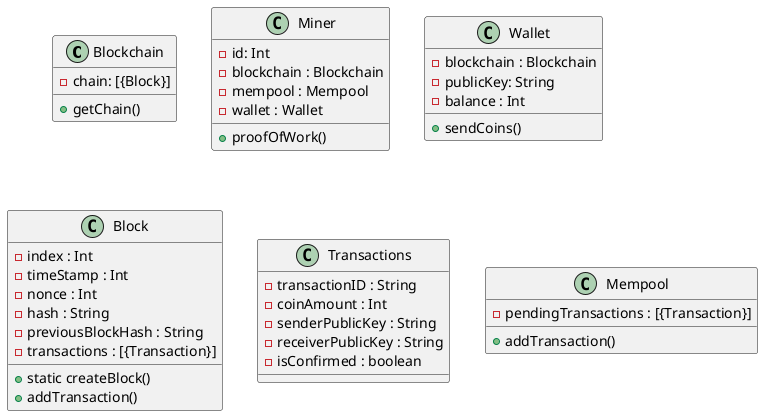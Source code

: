 @startuml blockchainV1 

class Blockchain {
  - chain: [{Block}]
  + getChain()
}

class Miner {
  - id: Int
  - blockchain : Blockchain
  - mempool : Mempool
  - wallet : Wallet
  + proofOfWork()
}

class Wallet  {
  - blockchain : Blockchain
  - publicKey: String
  - balance : Int
  + sendCoins()
}


class Block{
  - index : Int
  - timeStamp : Int
  - nonce : Int
  - hash : String
  - previousBlockHash : String
  - transactions : [{Transaction}]
  + static createBlock()
  + addTransaction()
}

class Transactions {
  - transactionID : String
  - coinAmount : Int
  - senderPublicKey : String
  - receiverPublicKey : String
  - isConfirmed : boolean
}

class Mempool{
  - pendingTransactions : [{Transaction}]
  + addTransaction()
}

@enduml